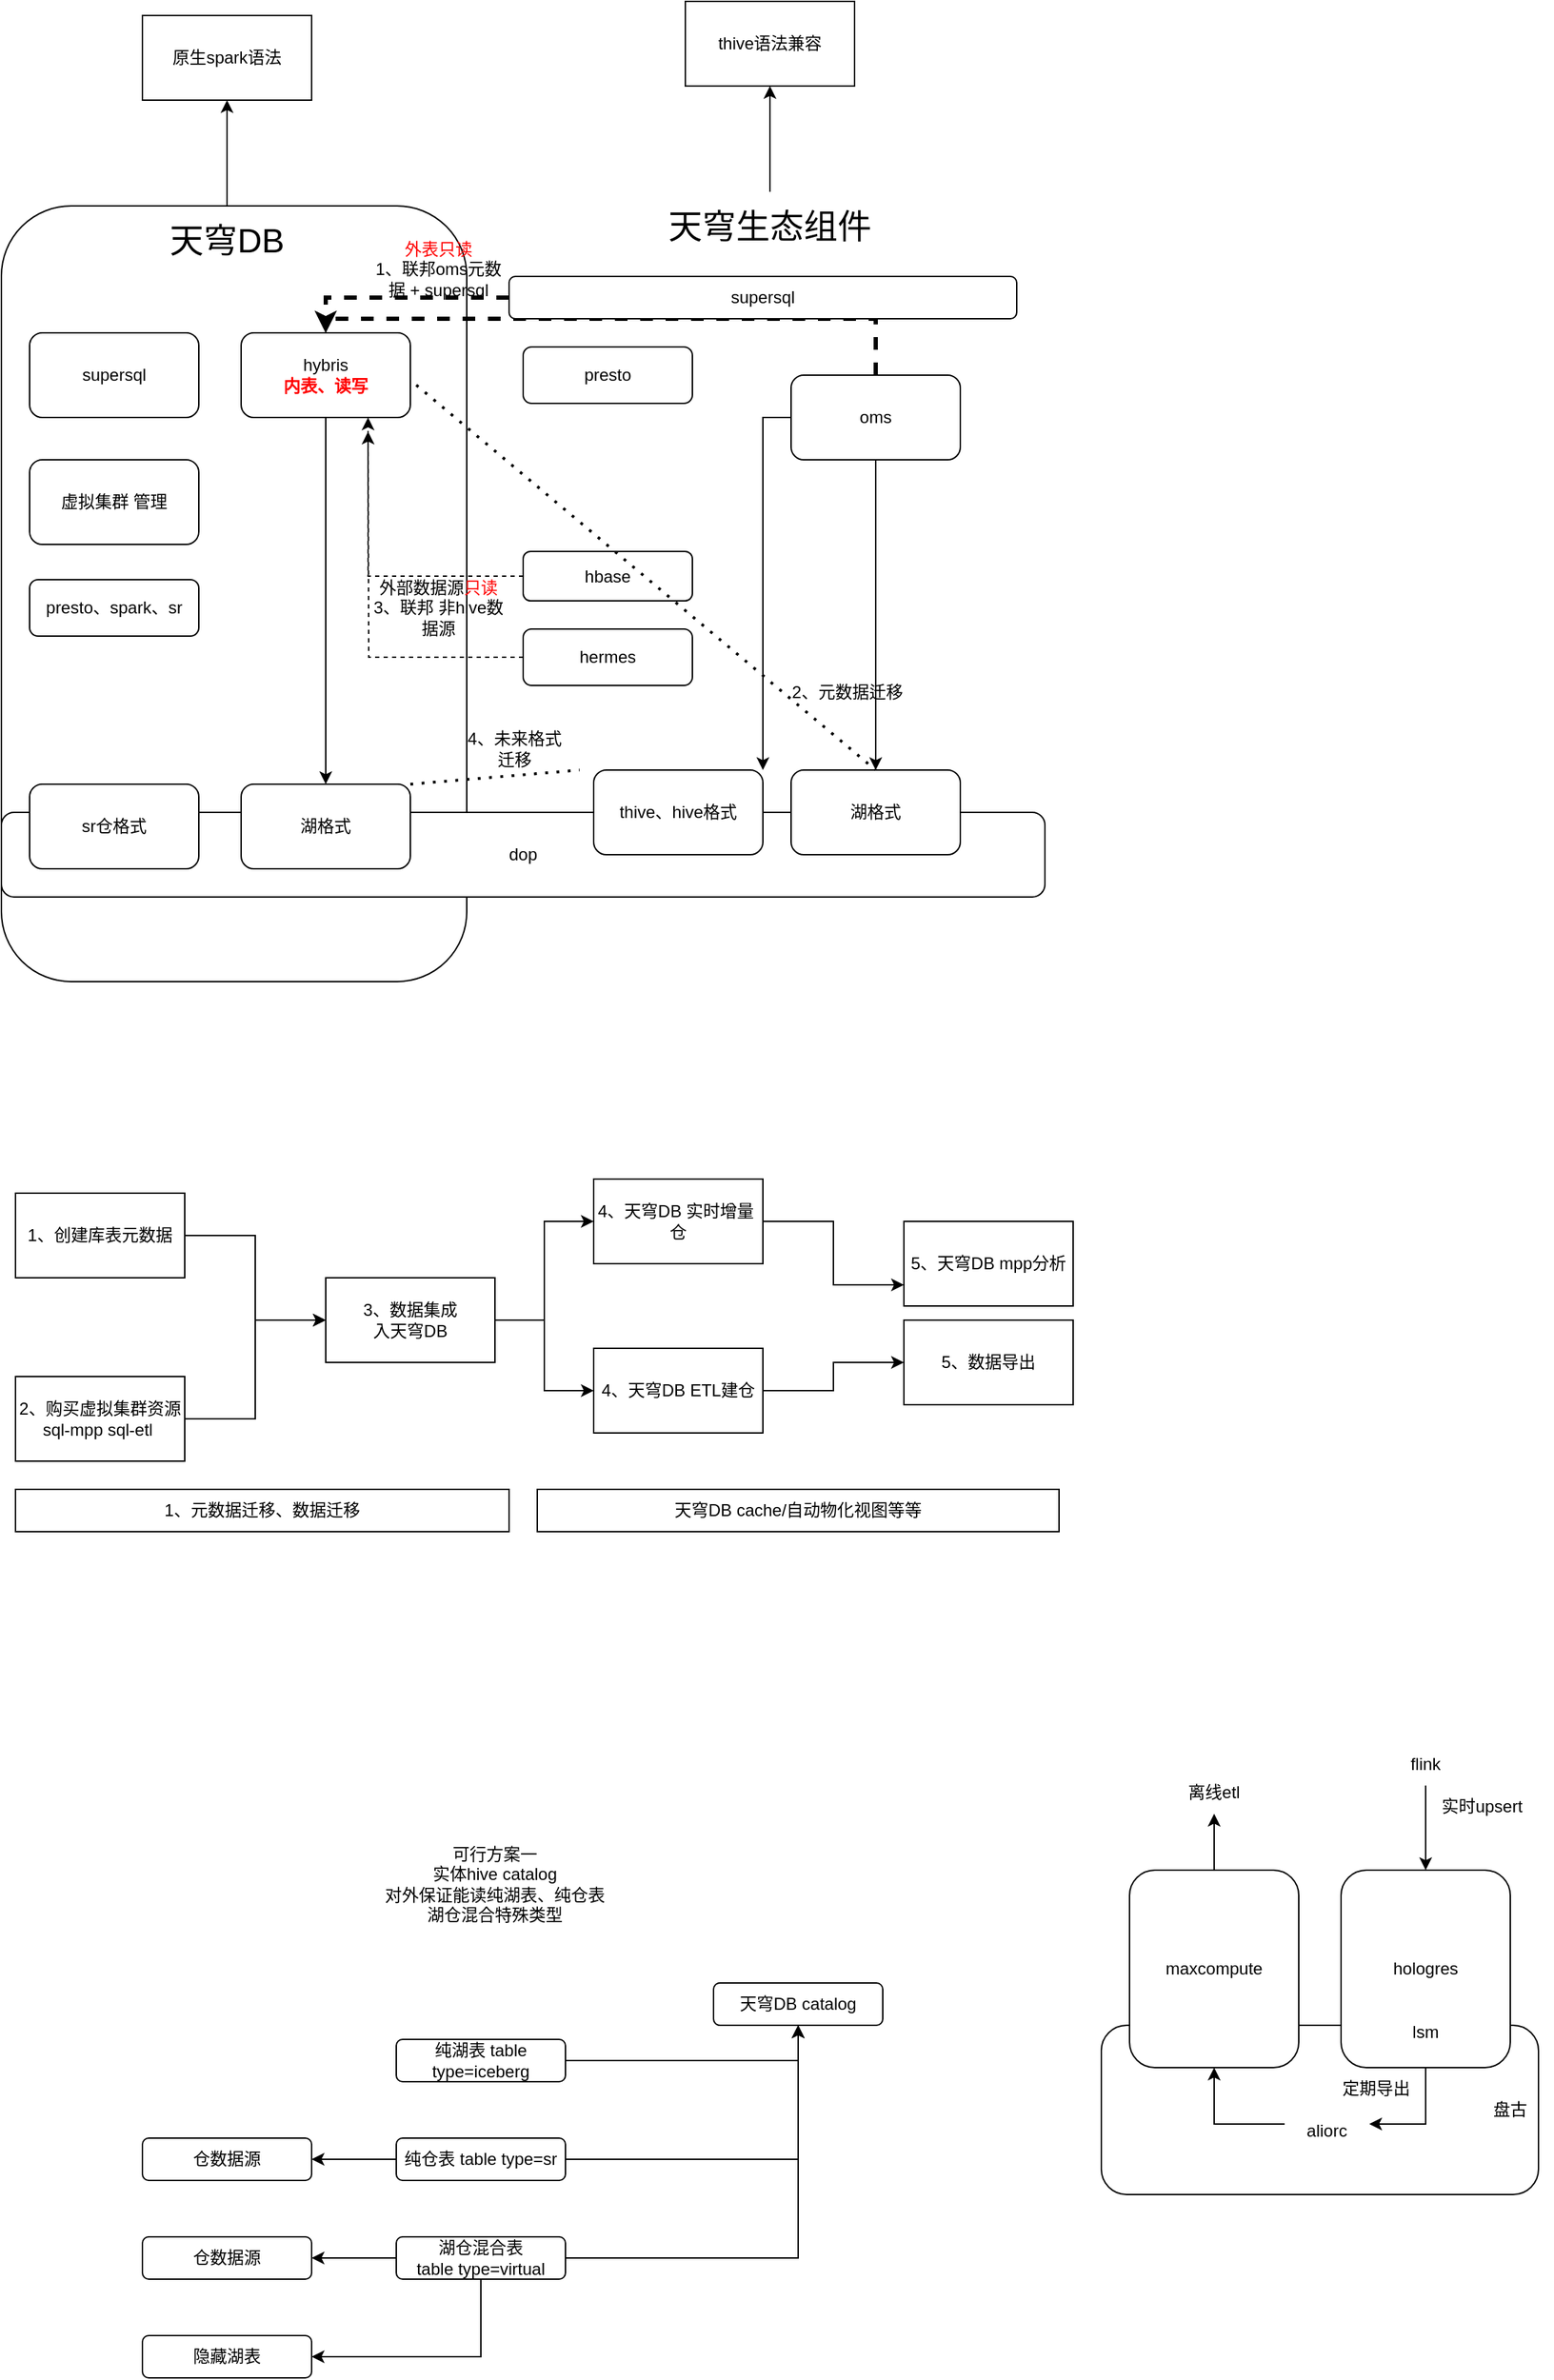<mxfile version="21.6.8" type="github">
  <diagram name="Page-1" id="rwwSvc9GXQbOLDpHlsPt">
    <mxGraphModel dx="1505" dy="875" grid="1" gridSize="10" guides="1" tooltips="1" connect="1" arrows="1" fold="1" page="1" pageScale="1" pageWidth="827" pageHeight="1169" math="0" shadow="0">
      <root>
        <mxCell id="0" />
        <mxCell id="1" parent="0" />
        <mxCell id="qoSIT-62pR1oJo8wJ7Q4-85" value="" style="rounded=1;whiteSpace=wrap;html=1;" parent="1" vertex="1">
          <mxGeometry x="870" y="1630" width="310" height="120" as="geometry" />
        </mxCell>
        <mxCell id="qoSIT-62pR1oJo8wJ7Q4-1" value="" style="rounded=1;whiteSpace=wrap;html=1;align=left;" parent="1" vertex="1">
          <mxGeometry x="90" y="340" width="330" height="550" as="geometry" />
        </mxCell>
        <mxCell id="5TGqTb6MkrvqGgESXSxJ-2" value="" style="edgeStyle=orthogonalEdgeStyle;rounded=0;orthogonalLoop=1;jettySize=auto;html=1;" edge="1" parent="1" source="qoSIT-62pR1oJo8wJ7Q4-2" target="5TGqTb6MkrvqGgESXSxJ-1">
          <mxGeometry relative="1" as="geometry" />
        </mxCell>
        <mxCell id="qoSIT-62pR1oJo8wJ7Q4-2" value="&lt;font style=&quot;font-size: 24px;&quot;&gt;天穹DB&lt;/font&gt;" style="text;html=1;strokeColor=none;fillColor=none;align=center;verticalAlign=middle;whiteSpace=wrap;rounded=0;" parent="1" vertex="1">
          <mxGeometry x="190" y="340" width="120" height="50" as="geometry" />
        </mxCell>
        <mxCell id="qoSIT-62pR1oJo8wJ7Q4-16" style="edgeStyle=orthogonalEdgeStyle;rounded=0;orthogonalLoop=1;jettySize=auto;html=1;" parent="1" source="qoSIT-62pR1oJo8wJ7Q4-3" target="qoSIT-62pR1oJo8wJ7Q4-14" edge="1">
          <mxGeometry relative="1" as="geometry" />
        </mxCell>
        <mxCell id="qoSIT-62pR1oJo8wJ7Q4-3" value="hybris&lt;br&gt;&lt;b&gt;&lt;font color=&quot;#ff0000&quot;&gt;内表、读写&lt;/font&gt;&lt;/b&gt;" style="rounded=1;whiteSpace=wrap;html=1;" parent="1" vertex="1">
          <mxGeometry x="260" y="430" width="120" height="60" as="geometry" />
        </mxCell>
        <mxCell id="qoSIT-62pR1oJo8wJ7Q4-4" value="supersql" style="rounded=1;whiteSpace=wrap;html=1;" parent="1" vertex="1">
          <mxGeometry x="110" y="430" width="120" height="60" as="geometry" />
        </mxCell>
        <mxCell id="qoSIT-62pR1oJo8wJ7Q4-5" value="dop" style="rounded=1;whiteSpace=wrap;html=1;" parent="1" vertex="1">
          <mxGeometry x="90" y="770" width="740" height="60" as="geometry" />
        </mxCell>
        <mxCell id="qoSIT-62pR1oJo8wJ7Q4-17" style="edgeStyle=orthogonalEdgeStyle;rounded=0;orthogonalLoop=1;jettySize=auto;html=1;entryX=1;entryY=0;entryDx=0;entryDy=0;" parent="1" source="qoSIT-62pR1oJo8wJ7Q4-6" target="qoSIT-62pR1oJo8wJ7Q4-12" edge="1">
          <mxGeometry relative="1" as="geometry" />
        </mxCell>
        <mxCell id="qoSIT-62pR1oJo8wJ7Q4-19" style="edgeStyle=orthogonalEdgeStyle;rounded=0;orthogonalLoop=1;jettySize=auto;html=1;" parent="1" source="qoSIT-62pR1oJo8wJ7Q4-6" target="qoSIT-62pR1oJo8wJ7Q4-18" edge="1">
          <mxGeometry relative="1" as="geometry" />
        </mxCell>
        <mxCell id="qoSIT-62pR1oJo8wJ7Q4-26" style="edgeStyle=orthogonalEdgeStyle;rounded=0;orthogonalLoop=1;jettySize=auto;html=1;entryX=0.5;entryY=0;entryDx=0;entryDy=0;strokeWidth=3;dashed=1;" parent="1" source="qoSIT-62pR1oJo8wJ7Q4-6" target="qoSIT-62pR1oJo8wJ7Q4-3" edge="1">
          <mxGeometry relative="1" as="geometry">
            <Array as="points">
              <mxPoint x="710" y="420" />
              <mxPoint x="320" y="420" />
            </Array>
          </mxGeometry>
        </mxCell>
        <mxCell id="qoSIT-62pR1oJo8wJ7Q4-6" value="oms" style="rounded=1;whiteSpace=wrap;html=1;" parent="1" vertex="1">
          <mxGeometry x="650" y="460" width="120" height="60" as="geometry" />
        </mxCell>
        <mxCell id="qoSIT-62pR1oJo8wJ7Q4-24" style="edgeStyle=orthogonalEdgeStyle;rounded=0;orthogonalLoop=1;jettySize=auto;html=1;entryX=0.5;entryY=0;entryDx=0;entryDy=0;dashed=1;strokeWidth=3;" parent="1" source="qoSIT-62pR1oJo8wJ7Q4-7" target="qoSIT-62pR1oJo8wJ7Q4-3" edge="1">
          <mxGeometry relative="1" as="geometry" />
        </mxCell>
        <mxCell id="qoSIT-62pR1oJo8wJ7Q4-7" value="supersql" style="rounded=1;whiteSpace=wrap;html=1;" parent="1" vertex="1">
          <mxGeometry x="450" y="390" width="360" height="30" as="geometry" />
        </mxCell>
        <mxCell id="qoSIT-62pR1oJo8wJ7Q4-10" value="presto" style="rounded=1;whiteSpace=wrap;html=1;" parent="1" vertex="1">
          <mxGeometry x="460" y="440" width="120" height="40" as="geometry" />
        </mxCell>
        <mxCell id="qoSIT-62pR1oJo8wJ7Q4-12" value="thive、hive格式" style="rounded=1;whiteSpace=wrap;html=1;" parent="1" vertex="1">
          <mxGeometry x="510" y="740" width="120" height="60" as="geometry" />
        </mxCell>
        <mxCell id="qoSIT-62pR1oJo8wJ7Q4-14" value="湖格式" style="rounded=1;whiteSpace=wrap;html=1;" parent="1" vertex="1">
          <mxGeometry x="260" y="750" width="120" height="60" as="geometry" />
        </mxCell>
        <mxCell id="5TGqTb6MkrvqGgESXSxJ-4" value="" style="edgeStyle=orthogonalEdgeStyle;rounded=0;orthogonalLoop=1;jettySize=auto;html=1;" edge="1" parent="1" source="qoSIT-62pR1oJo8wJ7Q4-15" target="5TGqTb6MkrvqGgESXSxJ-3">
          <mxGeometry relative="1" as="geometry" />
        </mxCell>
        <mxCell id="qoSIT-62pR1oJo8wJ7Q4-15" value="&lt;font style=&quot;font-size: 24px;&quot;&gt;天穹生态组件&lt;/font&gt;" style="text;html=1;strokeColor=none;fillColor=none;align=center;verticalAlign=middle;whiteSpace=wrap;rounded=0;" parent="1" vertex="1">
          <mxGeometry x="560" y="330" width="150" height="50" as="geometry" />
        </mxCell>
        <mxCell id="qoSIT-62pR1oJo8wJ7Q4-18" value="湖格式" style="rounded=1;whiteSpace=wrap;html=1;" parent="1" vertex="1">
          <mxGeometry x="650" y="740" width="120" height="60" as="geometry" />
        </mxCell>
        <mxCell id="qoSIT-62pR1oJo8wJ7Q4-33" value="" style="edgeStyle=orthogonalEdgeStyle;rounded=0;orthogonalLoop=1;jettySize=auto;html=1;dashed=1;" parent="1" source="qoSIT-62pR1oJo8wJ7Q4-21" edge="1">
          <mxGeometry relative="1" as="geometry">
            <mxPoint x="350" y="500" as="targetPoint" />
          </mxGeometry>
        </mxCell>
        <mxCell id="qoSIT-62pR1oJo8wJ7Q4-21" value="hermes" style="rounded=1;whiteSpace=wrap;html=1;" parent="1" vertex="1">
          <mxGeometry x="460" y="640" width="120" height="40" as="geometry" />
        </mxCell>
        <mxCell id="qoSIT-62pR1oJo8wJ7Q4-32" style="edgeStyle=orthogonalEdgeStyle;rounded=0;orthogonalLoop=1;jettySize=auto;html=1;entryX=0.75;entryY=1;entryDx=0;entryDy=0;dashed=1;" parent="1" source="qoSIT-62pR1oJo8wJ7Q4-22" target="qoSIT-62pR1oJo8wJ7Q4-3" edge="1">
          <mxGeometry relative="1" as="geometry" />
        </mxCell>
        <mxCell id="qoSIT-62pR1oJo8wJ7Q4-22" value="hbase" style="rounded=1;whiteSpace=wrap;html=1;" parent="1" vertex="1">
          <mxGeometry x="460" y="585" width="120" height="35" as="geometry" />
        </mxCell>
        <mxCell id="qoSIT-62pR1oJo8wJ7Q4-23" value="虚拟集群 管理" style="rounded=1;whiteSpace=wrap;html=1;" parent="1" vertex="1">
          <mxGeometry x="110" y="520" width="120" height="60" as="geometry" />
        </mxCell>
        <mxCell id="qoSIT-62pR1oJo8wJ7Q4-25" value="&lt;font color=&quot;#ff0000&quot;&gt;外表只读&lt;/font&gt;&lt;br&gt;1、联邦oms元数据 + supersql" style="text;html=1;strokeColor=none;fillColor=none;align=center;verticalAlign=middle;whiteSpace=wrap;rounded=0;" parent="1" vertex="1">
          <mxGeometry x="350" y="370" width="100" height="30" as="geometry" />
        </mxCell>
        <mxCell id="qoSIT-62pR1oJo8wJ7Q4-27" value="" style="endArrow=none;dashed=1;html=1;dashPattern=1 3;strokeWidth=2;rounded=0;exitX=1.035;exitY=0.617;exitDx=0;exitDy=0;exitPerimeter=0;" parent="1" source="qoSIT-62pR1oJo8wJ7Q4-3" edge="1">
          <mxGeometry width="50" height="50" relative="1" as="geometry">
            <mxPoint x="390" y="690" as="sourcePoint" />
            <mxPoint x="710" y="740" as="targetPoint" />
          </mxGeometry>
        </mxCell>
        <mxCell id="qoSIT-62pR1oJo8wJ7Q4-29" value="" style="endArrow=none;dashed=1;html=1;dashPattern=1 3;strokeWidth=2;rounded=0;exitX=1;exitY=0;exitDx=0;exitDy=0;" parent="1" source="qoSIT-62pR1oJo8wJ7Q4-14" edge="1">
          <mxGeometry width="50" height="50" relative="1" as="geometry">
            <mxPoint x="190" y="477" as="sourcePoint" />
            <mxPoint x="500" y="740" as="targetPoint" />
          </mxGeometry>
        </mxCell>
        <mxCell id="qoSIT-62pR1oJo8wJ7Q4-30" value="2、元数据迁移" style="text;html=1;strokeColor=none;fillColor=none;align=center;verticalAlign=middle;whiteSpace=wrap;rounded=0;" parent="1" vertex="1">
          <mxGeometry x="620" y="670" width="140" height="30" as="geometry" />
        </mxCell>
        <mxCell id="qoSIT-62pR1oJo8wJ7Q4-31" value="4、未来格式迁移" style="text;html=1;strokeColor=none;fillColor=none;align=center;verticalAlign=middle;whiteSpace=wrap;rounded=0;" parent="1" vertex="1">
          <mxGeometry x="414" y="710" width="80" height="30" as="geometry" />
        </mxCell>
        <mxCell id="qoSIT-62pR1oJo8wJ7Q4-34" value="外部数据源&lt;font color=&quot;#ff0000&quot;&gt;只读&lt;/font&gt;&lt;br&gt;3、联邦 非hive数据源" style="text;html=1;strokeColor=none;fillColor=none;align=center;verticalAlign=middle;whiteSpace=wrap;rounded=0;" parent="1" vertex="1">
          <mxGeometry x="350" y="610" width="100" height="30" as="geometry" />
        </mxCell>
        <mxCell id="qoSIT-62pR1oJo8wJ7Q4-35" value="presto、spark、sr" style="rounded=1;whiteSpace=wrap;html=1;" parent="1" vertex="1">
          <mxGeometry x="110" y="605" width="120" height="40" as="geometry" />
        </mxCell>
        <mxCell id="qoSIT-62pR1oJo8wJ7Q4-45" style="edgeStyle=orthogonalEdgeStyle;rounded=0;orthogonalLoop=1;jettySize=auto;html=1;entryX=0;entryY=0.5;entryDx=0;entryDy=0;" parent="1" source="qoSIT-62pR1oJo8wJ7Q4-36" target="qoSIT-62pR1oJo8wJ7Q4-39" edge="1">
          <mxGeometry relative="1" as="geometry" />
        </mxCell>
        <mxCell id="qoSIT-62pR1oJo8wJ7Q4-36" value="1、创建库表元数据" style="rounded=0;whiteSpace=wrap;html=1;" parent="1" vertex="1">
          <mxGeometry x="100" y="1040" width="120" height="60" as="geometry" />
        </mxCell>
        <mxCell id="qoSIT-62pR1oJo8wJ7Q4-46" style="edgeStyle=orthogonalEdgeStyle;rounded=0;orthogonalLoop=1;jettySize=auto;html=1;entryX=0;entryY=0.5;entryDx=0;entryDy=0;" parent="1" source="qoSIT-62pR1oJo8wJ7Q4-38" target="qoSIT-62pR1oJo8wJ7Q4-39" edge="1">
          <mxGeometry relative="1" as="geometry" />
        </mxCell>
        <mxCell id="qoSIT-62pR1oJo8wJ7Q4-38" value="2、购买虚拟集群资源&lt;br&gt;sql-mpp sql-etl&amp;nbsp;" style="rounded=0;whiteSpace=wrap;html=1;" parent="1" vertex="1">
          <mxGeometry x="100" y="1170" width="120" height="60" as="geometry" />
        </mxCell>
        <mxCell id="qoSIT-62pR1oJo8wJ7Q4-47" style="edgeStyle=orthogonalEdgeStyle;rounded=0;orthogonalLoop=1;jettySize=auto;html=1;entryX=0;entryY=0.5;entryDx=0;entryDy=0;" parent="1" source="qoSIT-62pR1oJo8wJ7Q4-39" target="qoSIT-62pR1oJo8wJ7Q4-41" edge="1">
          <mxGeometry relative="1" as="geometry" />
        </mxCell>
        <mxCell id="qoSIT-62pR1oJo8wJ7Q4-48" style="edgeStyle=orthogonalEdgeStyle;rounded=0;orthogonalLoop=1;jettySize=auto;html=1;entryX=0;entryY=0.5;entryDx=0;entryDy=0;" parent="1" source="qoSIT-62pR1oJo8wJ7Q4-39" target="qoSIT-62pR1oJo8wJ7Q4-40" edge="1">
          <mxGeometry relative="1" as="geometry" />
        </mxCell>
        <mxCell id="qoSIT-62pR1oJo8wJ7Q4-39" value="3、数据集成&lt;br&gt;入天穹DB" style="rounded=0;whiteSpace=wrap;html=1;" parent="1" vertex="1">
          <mxGeometry x="320" y="1100" width="120" height="60" as="geometry" />
        </mxCell>
        <mxCell id="qoSIT-62pR1oJo8wJ7Q4-50" style="edgeStyle=orthogonalEdgeStyle;rounded=0;orthogonalLoop=1;jettySize=auto;html=1;" parent="1" source="qoSIT-62pR1oJo8wJ7Q4-40" target="qoSIT-62pR1oJo8wJ7Q4-52" edge="1">
          <mxGeometry relative="1" as="geometry" />
        </mxCell>
        <mxCell id="qoSIT-62pR1oJo8wJ7Q4-40" value="4、天穹DB ETL建仓" style="rounded=0;whiteSpace=wrap;html=1;" parent="1" vertex="1">
          <mxGeometry x="510" y="1150" width="120" height="60" as="geometry" />
        </mxCell>
        <mxCell id="qoSIT-62pR1oJo8wJ7Q4-49" style="edgeStyle=orthogonalEdgeStyle;rounded=0;orthogonalLoop=1;jettySize=auto;html=1;entryX=0;entryY=0.75;entryDx=0;entryDy=0;" parent="1" source="qoSIT-62pR1oJo8wJ7Q4-41" target="qoSIT-62pR1oJo8wJ7Q4-42" edge="1">
          <mxGeometry relative="1" as="geometry">
            <Array as="points">
              <mxPoint x="680" y="1060" />
              <mxPoint x="680" y="1105" />
            </Array>
          </mxGeometry>
        </mxCell>
        <mxCell id="qoSIT-62pR1oJo8wJ7Q4-41" value="4、天穹DB 实时增量&amp;nbsp;&lt;br&gt;仓" style="rounded=0;whiteSpace=wrap;html=1;" parent="1" vertex="1">
          <mxGeometry x="510" y="1030" width="120" height="60" as="geometry" />
        </mxCell>
        <mxCell id="qoSIT-62pR1oJo8wJ7Q4-42" value="5、天穹DB mpp分析" style="rounded=0;whiteSpace=wrap;html=1;" parent="1" vertex="1">
          <mxGeometry x="730" y="1060" width="120" height="60" as="geometry" />
        </mxCell>
        <mxCell id="qoSIT-62pR1oJo8wJ7Q4-43" value="天穹DB cache/自动物化视图等等" style="rounded=0;whiteSpace=wrap;html=1;" parent="1" vertex="1">
          <mxGeometry x="470" y="1250" width="370" height="30" as="geometry" />
        </mxCell>
        <mxCell id="qoSIT-62pR1oJo8wJ7Q4-51" value="1、元数据迁移、数据迁移" style="rounded=0;whiteSpace=wrap;html=1;" parent="1" vertex="1">
          <mxGeometry x="100" y="1250" width="350" height="30" as="geometry" />
        </mxCell>
        <mxCell id="qoSIT-62pR1oJo8wJ7Q4-52" value="5、数据导出" style="rounded=0;whiteSpace=wrap;html=1;" parent="1" vertex="1">
          <mxGeometry x="730" y="1130" width="120" height="60" as="geometry" />
        </mxCell>
        <mxCell id="qoSIT-62pR1oJo8wJ7Q4-53" value="天穹DB catalog" style="rounded=1;whiteSpace=wrap;html=1;" parent="1" vertex="1">
          <mxGeometry x="595" y="1600" width="120" height="30" as="geometry" />
        </mxCell>
        <mxCell id="qoSIT-62pR1oJo8wJ7Q4-57" style="edgeStyle=orthogonalEdgeStyle;rounded=0;orthogonalLoop=1;jettySize=auto;html=1;entryX=0.5;entryY=1;entryDx=0;entryDy=0;" parent="1" source="qoSIT-62pR1oJo8wJ7Q4-56" target="qoSIT-62pR1oJo8wJ7Q4-53" edge="1">
          <mxGeometry relative="1" as="geometry" />
        </mxCell>
        <mxCell id="qoSIT-62pR1oJo8wJ7Q4-56" value="纯湖表 table type=iceberg" style="rounded=1;whiteSpace=wrap;html=1;" parent="1" vertex="1">
          <mxGeometry x="370" y="1640" width="120" height="30" as="geometry" />
        </mxCell>
        <mxCell id="qoSIT-62pR1oJo8wJ7Q4-59" style="edgeStyle=orthogonalEdgeStyle;rounded=0;orthogonalLoop=1;jettySize=auto;html=1;entryX=0.5;entryY=1;entryDx=0;entryDy=0;" parent="1" source="qoSIT-62pR1oJo8wJ7Q4-58" target="qoSIT-62pR1oJo8wJ7Q4-53" edge="1">
          <mxGeometry relative="1" as="geometry" />
        </mxCell>
        <mxCell id="qoSIT-62pR1oJo8wJ7Q4-60" style="edgeStyle=orthogonalEdgeStyle;rounded=0;orthogonalLoop=1;jettySize=auto;html=1;" parent="1" source="qoSIT-62pR1oJo8wJ7Q4-58" target="qoSIT-62pR1oJo8wJ7Q4-61" edge="1">
          <mxGeometry relative="1" as="geometry">
            <mxPoint x="270" y="1725" as="targetPoint" />
          </mxGeometry>
        </mxCell>
        <mxCell id="qoSIT-62pR1oJo8wJ7Q4-58" value="纯仓表 table type=sr" style="rounded=1;whiteSpace=wrap;html=1;" parent="1" vertex="1">
          <mxGeometry x="370" y="1710" width="120" height="30" as="geometry" />
        </mxCell>
        <mxCell id="qoSIT-62pR1oJo8wJ7Q4-61" value="仓数据源" style="rounded=1;whiteSpace=wrap;html=1;" parent="1" vertex="1">
          <mxGeometry x="190" y="1710" width="120" height="30" as="geometry" />
        </mxCell>
        <mxCell id="qoSIT-62pR1oJo8wJ7Q4-63" style="edgeStyle=orthogonalEdgeStyle;rounded=0;orthogonalLoop=1;jettySize=auto;html=1;entryX=0.5;entryY=1;entryDx=0;entryDy=0;" parent="1" source="qoSIT-62pR1oJo8wJ7Q4-62" target="qoSIT-62pR1oJo8wJ7Q4-53" edge="1">
          <mxGeometry relative="1" as="geometry" />
        </mxCell>
        <mxCell id="qoSIT-62pR1oJo8wJ7Q4-64" style="edgeStyle=orthogonalEdgeStyle;rounded=0;orthogonalLoop=1;jettySize=auto;html=1;" parent="1" source="qoSIT-62pR1oJo8wJ7Q4-62" edge="1">
          <mxGeometry relative="1" as="geometry">
            <mxPoint x="310" y="1795" as="targetPoint" />
          </mxGeometry>
        </mxCell>
        <mxCell id="qoSIT-62pR1oJo8wJ7Q4-65" style="edgeStyle=orthogonalEdgeStyle;rounded=0;orthogonalLoop=1;jettySize=auto;html=1;entryX=1;entryY=0.5;entryDx=0;entryDy=0;" parent="1" source="qoSIT-62pR1oJo8wJ7Q4-62" target="qoSIT-62pR1oJo8wJ7Q4-67" edge="1">
          <mxGeometry relative="1" as="geometry">
            <mxPoint x="380" y="1960.556" as="targetPoint" />
            <Array as="points">
              <mxPoint x="430" y="1865" />
            </Array>
          </mxGeometry>
        </mxCell>
        <mxCell id="qoSIT-62pR1oJo8wJ7Q4-62" value="湖仓混合表&lt;br&gt;table type=virtual" style="rounded=1;whiteSpace=wrap;html=1;" parent="1" vertex="1">
          <mxGeometry x="370" y="1780" width="120" height="30" as="geometry" />
        </mxCell>
        <mxCell id="qoSIT-62pR1oJo8wJ7Q4-66" value="仓数据源" style="rounded=1;whiteSpace=wrap;html=1;" parent="1" vertex="1">
          <mxGeometry x="190" y="1780" width="120" height="30" as="geometry" />
        </mxCell>
        <mxCell id="qoSIT-62pR1oJo8wJ7Q4-67" value="隐藏湖表" style="rounded=1;whiteSpace=wrap;html=1;" parent="1" vertex="1">
          <mxGeometry x="190" y="1850" width="120" height="30" as="geometry" />
        </mxCell>
        <mxCell id="qoSIT-62pR1oJo8wJ7Q4-68" value="可行方案一&lt;br&gt;实体hive catalog&lt;br&gt;对外保证能读纯湖表、纯仓表&lt;br&gt;湖仓混合特殊类型" style="text;html=1;strokeColor=none;fillColor=none;align=center;verticalAlign=middle;whiteSpace=wrap;rounded=0;" parent="1" vertex="1">
          <mxGeometry x="350" y="1490" width="180" height="80" as="geometry" />
        </mxCell>
        <mxCell id="qoSIT-62pR1oJo8wJ7Q4-83" style="edgeStyle=orthogonalEdgeStyle;rounded=0;orthogonalLoop=1;jettySize=auto;html=1;" parent="1" source="qoSIT-62pR1oJo8wJ7Q4-73" target="qoSIT-62pR1oJo8wJ7Q4-84" edge="1">
          <mxGeometry relative="1" as="geometry">
            <mxPoint x="930" y="1460" as="targetPoint" />
          </mxGeometry>
        </mxCell>
        <mxCell id="qoSIT-62pR1oJo8wJ7Q4-73" value="maxcompute" style="rounded=1;whiteSpace=wrap;html=1;" parent="1" vertex="1">
          <mxGeometry x="890" y="1520" width="120" height="140" as="geometry" />
        </mxCell>
        <mxCell id="qoSIT-62pR1oJo8wJ7Q4-77" style="edgeStyle=orthogonalEdgeStyle;rounded=0;orthogonalLoop=1;jettySize=auto;html=1;" parent="1" source="qoSIT-62pR1oJo8wJ7Q4-74" target="qoSIT-62pR1oJo8wJ7Q4-78" edge="1">
          <mxGeometry relative="1" as="geometry">
            <mxPoint x="1100" y="1720" as="targetPoint" />
            <Array as="points">
              <mxPoint x="1100" y="1700" />
            </Array>
          </mxGeometry>
        </mxCell>
        <mxCell id="qoSIT-62pR1oJo8wJ7Q4-74" value="hologres" style="rounded=1;whiteSpace=wrap;html=1;" parent="1" vertex="1">
          <mxGeometry x="1040" y="1520" width="120" height="140" as="geometry" />
        </mxCell>
        <mxCell id="qoSIT-62pR1oJo8wJ7Q4-76" style="edgeStyle=orthogonalEdgeStyle;rounded=0;orthogonalLoop=1;jettySize=auto;html=1;" parent="1" source="qoSIT-62pR1oJo8wJ7Q4-75" target="qoSIT-62pR1oJo8wJ7Q4-74" edge="1">
          <mxGeometry relative="1" as="geometry" />
        </mxCell>
        <mxCell id="qoSIT-62pR1oJo8wJ7Q4-75" value="flink" style="text;html=1;strokeColor=none;fillColor=none;align=center;verticalAlign=middle;whiteSpace=wrap;rounded=0;" parent="1" vertex="1">
          <mxGeometry x="1070" y="1430" width="60" height="30" as="geometry" />
        </mxCell>
        <mxCell id="qoSIT-62pR1oJo8wJ7Q4-80" style="edgeStyle=orthogonalEdgeStyle;rounded=0;orthogonalLoop=1;jettySize=auto;html=1;entryX=0.5;entryY=1;entryDx=0;entryDy=0;" parent="1" source="qoSIT-62pR1oJo8wJ7Q4-78" target="qoSIT-62pR1oJo8wJ7Q4-73" edge="1">
          <mxGeometry relative="1" as="geometry">
            <Array as="points">
              <mxPoint x="950" y="1700" />
            </Array>
          </mxGeometry>
        </mxCell>
        <mxCell id="qoSIT-62pR1oJo8wJ7Q4-78" value="aliorc" style="text;html=1;strokeColor=none;fillColor=none;align=center;verticalAlign=middle;whiteSpace=wrap;rounded=0;" parent="1" vertex="1">
          <mxGeometry x="1000" y="1690" width="60" height="30" as="geometry" />
        </mxCell>
        <mxCell id="qoSIT-62pR1oJo8wJ7Q4-81" value="定期导出" style="text;html=1;strokeColor=none;fillColor=none;align=center;verticalAlign=middle;whiteSpace=wrap;rounded=0;" parent="1" vertex="1">
          <mxGeometry x="1030" y="1660" width="70" height="30" as="geometry" />
        </mxCell>
        <mxCell id="qoSIT-62pR1oJo8wJ7Q4-82" value="实时upsert" style="text;html=1;strokeColor=none;fillColor=none;align=center;verticalAlign=middle;whiteSpace=wrap;rounded=0;" parent="1" vertex="1">
          <mxGeometry x="1110" y="1460" width="60" height="30" as="geometry" />
        </mxCell>
        <mxCell id="qoSIT-62pR1oJo8wJ7Q4-84" value="离线etl" style="text;html=1;strokeColor=none;fillColor=none;align=center;verticalAlign=middle;whiteSpace=wrap;rounded=0;" parent="1" vertex="1">
          <mxGeometry x="920" y="1450" width="60" height="30" as="geometry" />
        </mxCell>
        <mxCell id="qoSIT-62pR1oJo8wJ7Q4-86" value="盘古" style="text;html=1;strokeColor=none;fillColor=none;align=center;verticalAlign=middle;whiteSpace=wrap;rounded=0;" parent="1" vertex="1">
          <mxGeometry x="1130" y="1675" width="60" height="30" as="geometry" />
        </mxCell>
        <mxCell id="qoSIT-62pR1oJo8wJ7Q4-87" value="lsm" style="text;html=1;strokeColor=none;fillColor=none;align=center;verticalAlign=middle;whiteSpace=wrap;rounded=0;" parent="1" vertex="1">
          <mxGeometry x="1070" y="1620" width="60" height="30" as="geometry" />
        </mxCell>
        <mxCell id="5TGqTb6MkrvqGgESXSxJ-1" value="原生spark语法" style="whiteSpace=wrap;html=1;" vertex="1" parent="1">
          <mxGeometry x="190" y="205" width="120" height="60" as="geometry" />
        </mxCell>
        <mxCell id="5TGqTb6MkrvqGgESXSxJ-3" value="thive语法兼容" style="whiteSpace=wrap;html=1;" vertex="1" parent="1">
          <mxGeometry x="575" y="195" width="120" height="60" as="geometry" />
        </mxCell>
        <mxCell id="5TGqTb6MkrvqGgESXSxJ-5" value="sr仓格式" style="rounded=1;whiteSpace=wrap;html=1;" vertex="1" parent="1">
          <mxGeometry x="110" y="750" width="120" height="60" as="geometry" />
        </mxCell>
      </root>
    </mxGraphModel>
  </diagram>
</mxfile>
